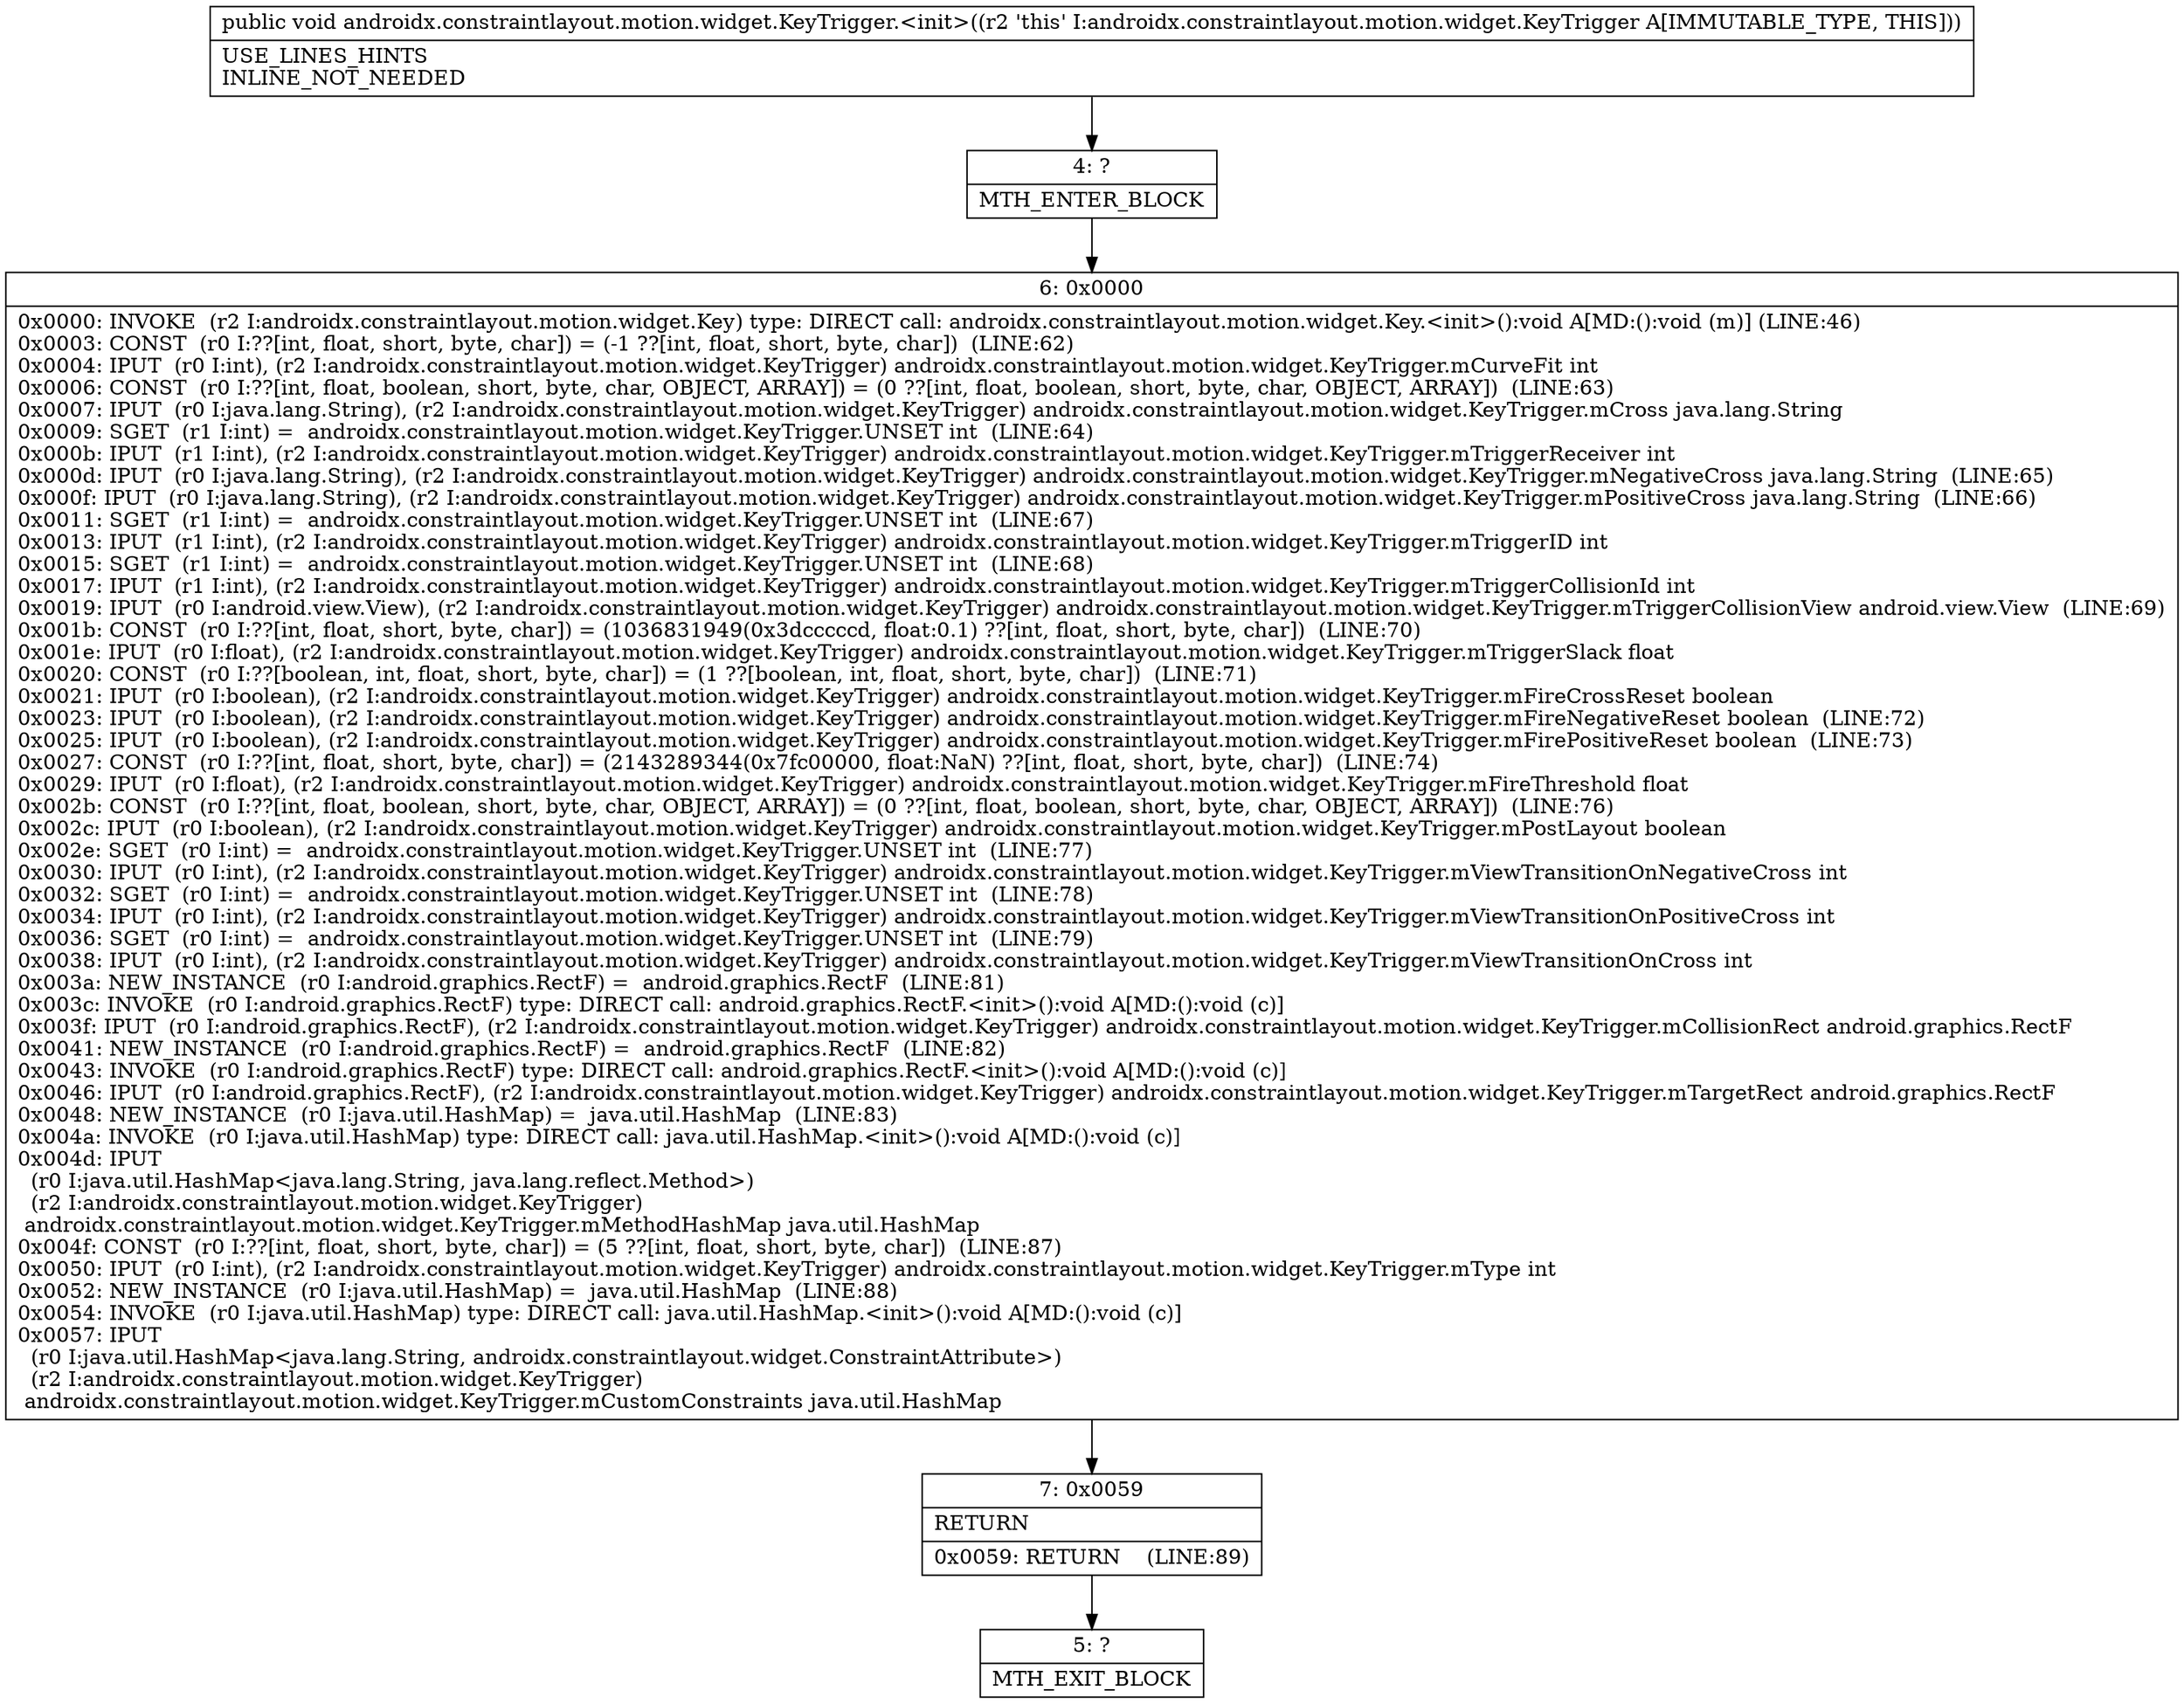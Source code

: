 digraph "CFG forandroidx.constraintlayout.motion.widget.KeyTrigger.\<init\>()V" {
Node_4 [shape=record,label="{4\:\ ?|MTH_ENTER_BLOCK\l}"];
Node_6 [shape=record,label="{6\:\ 0x0000|0x0000: INVOKE  (r2 I:androidx.constraintlayout.motion.widget.Key) type: DIRECT call: androidx.constraintlayout.motion.widget.Key.\<init\>():void A[MD:():void (m)] (LINE:46)\l0x0003: CONST  (r0 I:??[int, float, short, byte, char]) = (\-1 ??[int, float, short, byte, char])  (LINE:62)\l0x0004: IPUT  (r0 I:int), (r2 I:androidx.constraintlayout.motion.widget.KeyTrigger) androidx.constraintlayout.motion.widget.KeyTrigger.mCurveFit int \l0x0006: CONST  (r0 I:??[int, float, boolean, short, byte, char, OBJECT, ARRAY]) = (0 ??[int, float, boolean, short, byte, char, OBJECT, ARRAY])  (LINE:63)\l0x0007: IPUT  (r0 I:java.lang.String), (r2 I:androidx.constraintlayout.motion.widget.KeyTrigger) androidx.constraintlayout.motion.widget.KeyTrigger.mCross java.lang.String \l0x0009: SGET  (r1 I:int) =  androidx.constraintlayout.motion.widget.KeyTrigger.UNSET int  (LINE:64)\l0x000b: IPUT  (r1 I:int), (r2 I:androidx.constraintlayout.motion.widget.KeyTrigger) androidx.constraintlayout.motion.widget.KeyTrigger.mTriggerReceiver int \l0x000d: IPUT  (r0 I:java.lang.String), (r2 I:androidx.constraintlayout.motion.widget.KeyTrigger) androidx.constraintlayout.motion.widget.KeyTrigger.mNegativeCross java.lang.String  (LINE:65)\l0x000f: IPUT  (r0 I:java.lang.String), (r2 I:androidx.constraintlayout.motion.widget.KeyTrigger) androidx.constraintlayout.motion.widget.KeyTrigger.mPositiveCross java.lang.String  (LINE:66)\l0x0011: SGET  (r1 I:int) =  androidx.constraintlayout.motion.widget.KeyTrigger.UNSET int  (LINE:67)\l0x0013: IPUT  (r1 I:int), (r2 I:androidx.constraintlayout.motion.widget.KeyTrigger) androidx.constraintlayout.motion.widget.KeyTrigger.mTriggerID int \l0x0015: SGET  (r1 I:int) =  androidx.constraintlayout.motion.widget.KeyTrigger.UNSET int  (LINE:68)\l0x0017: IPUT  (r1 I:int), (r2 I:androidx.constraintlayout.motion.widget.KeyTrigger) androidx.constraintlayout.motion.widget.KeyTrigger.mTriggerCollisionId int \l0x0019: IPUT  (r0 I:android.view.View), (r2 I:androidx.constraintlayout.motion.widget.KeyTrigger) androidx.constraintlayout.motion.widget.KeyTrigger.mTriggerCollisionView android.view.View  (LINE:69)\l0x001b: CONST  (r0 I:??[int, float, short, byte, char]) = (1036831949(0x3dcccccd, float:0.1) ??[int, float, short, byte, char])  (LINE:70)\l0x001e: IPUT  (r0 I:float), (r2 I:androidx.constraintlayout.motion.widget.KeyTrigger) androidx.constraintlayout.motion.widget.KeyTrigger.mTriggerSlack float \l0x0020: CONST  (r0 I:??[boolean, int, float, short, byte, char]) = (1 ??[boolean, int, float, short, byte, char])  (LINE:71)\l0x0021: IPUT  (r0 I:boolean), (r2 I:androidx.constraintlayout.motion.widget.KeyTrigger) androidx.constraintlayout.motion.widget.KeyTrigger.mFireCrossReset boolean \l0x0023: IPUT  (r0 I:boolean), (r2 I:androidx.constraintlayout.motion.widget.KeyTrigger) androidx.constraintlayout.motion.widget.KeyTrigger.mFireNegativeReset boolean  (LINE:72)\l0x0025: IPUT  (r0 I:boolean), (r2 I:androidx.constraintlayout.motion.widget.KeyTrigger) androidx.constraintlayout.motion.widget.KeyTrigger.mFirePositiveReset boolean  (LINE:73)\l0x0027: CONST  (r0 I:??[int, float, short, byte, char]) = (2143289344(0x7fc00000, float:NaN) ??[int, float, short, byte, char])  (LINE:74)\l0x0029: IPUT  (r0 I:float), (r2 I:androidx.constraintlayout.motion.widget.KeyTrigger) androidx.constraintlayout.motion.widget.KeyTrigger.mFireThreshold float \l0x002b: CONST  (r0 I:??[int, float, boolean, short, byte, char, OBJECT, ARRAY]) = (0 ??[int, float, boolean, short, byte, char, OBJECT, ARRAY])  (LINE:76)\l0x002c: IPUT  (r0 I:boolean), (r2 I:androidx.constraintlayout.motion.widget.KeyTrigger) androidx.constraintlayout.motion.widget.KeyTrigger.mPostLayout boolean \l0x002e: SGET  (r0 I:int) =  androidx.constraintlayout.motion.widget.KeyTrigger.UNSET int  (LINE:77)\l0x0030: IPUT  (r0 I:int), (r2 I:androidx.constraintlayout.motion.widget.KeyTrigger) androidx.constraintlayout.motion.widget.KeyTrigger.mViewTransitionOnNegativeCross int \l0x0032: SGET  (r0 I:int) =  androidx.constraintlayout.motion.widget.KeyTrigger.UNSET int  (LINE:78)\l0x0034: IPUT  (r0 I:int), (r2 I:androidx.constraintlayout.motion.widget.KeyTrigger) androidx.constraintlayout.motion.widget.KeyTrigger.mViewTransitionOnPositiveCross int \l0x0036: SGET  (r0 I:int) =  androidx.constraintlayout.motion.widget.KeyTrigger.UNSET int  (LINE:79)\l0x0038: IPUT  (r0 I:int), (r2 I:androidx.constraintlayout.motion.widget.KeyTrigger) androidx.constraintlayout.motion.widget.KeyTrigger.mViewTransitionOnCross int \l0x003a: NEW_INSTANCE  (r0 I:android.graphics.RectF) =  android.graphics.RectF  (LINE:81)\l0x003c: INVOKE  (r0 I:android.graphics.RectF) type: DIRECT call: android.graphics.RectF.\<init\>():void A[MD:():void (c)]\l0x003f: IPUT  (r0 I:android.graphics.RectF), (r2 I:androidx.constraintlayout.motion.widget.KeyTrigger) androidx.constraintlayout.motion.widget.KeyTrigger.mCollisionRect android.graphics.RectF \l0x0041: NEW_INSTANCE  (r0 I:android.graphics.RectF) =  android.graphics.RectF  (LINE:82)\l0x0043: INVOKE  (r0 I:android.graphics.RectF) type: DIRECT call: android.graphics.RectF.\<init\>():void A[MD:():void (c)]\l0x0046: IPUT  (r0 I:android.graphics.RectF), (r2 I:androidx.constraintlayout.motion.widget.KeyTrigger) androidx.constraintlayout.motion.widget.KeyTrigger.mTargetRect android.graphics.RectF \l0x0048: NEW_INSTANCE  (r0 I:java.util.HashMap) =  java.util.HashMap  (LINE:83)\l0x004a: INVOKE  (r0 I:java.util.HashMap) type: DIRECT call: java.util.HashMap.\<init\>():void A[MD:():void (c)]\l0x004d: IPUT  \l  (r0 I:java.util.HashMap\<java.lang.String, java.lang.reflect.Method\>)\l  (r2 I:androidx.constraintlayout.motion.widget.KeyTrigger)\l androidx.constraintlayout.motion.widget.KeyTrigger.mMethodHashMap java.util.HashMap \l0x004f: CONST  (r0 I:??[int, float, short, byte, char]) = (5 ??[int, float, short, byte, char])  (LINE:87)\l0x0050: IPUT  (r0 I:int), (r2 I:androidx.constraintlayout.motion.widget.KeyTrigger) androidx.constraintlayout.motion.widget.KeyTrigger.mType int \l0x0052: NEW_INSTANCE  (r0 I:java.util.HashMap) =  java.util.HashMap  (LINE:88)\l0x0054: INVOKE  (r0 I:java.util.HashMap) type: DIRECT call: java.util.HashMap.\<init\>():void A[MD:():void (c)]\l0x0057: IPUT  \l  (r0 I:java.util.HashMap\<java.lang.String, androidx.constraintlayout.widget.ConstraintAttribute\>)\l  (r2 I:androidx.constraintlayout.motion.widget.KeyTrigger)\l androidx.constraintlayout.motion.widget.KeyTrigger.mCustomConstraints java.util.HashMap \l}"];
Node_7 [shape=record,label="{7\:\ 0x0059|RETURN\l|0x0059: RETURN    (LINE:89)\l}"];
Node_5 [shape=record,label="{5\:\ ?|MTH_EXIT_BLOCK\l}"];
MethodNode[shape=record,label="{public void androidx.constraintlayout.motion.widget.KeyTrigger.\<init\>((r2 'this' I:androidx.constraintlayout.motion.widget.KeyTrigger A[IMMUTABLE_TYPE, THIS]))  | USE_LINES_HINTS\lINLINE_NOT_NEEDED\l}"];
MethodNode -> Node_4;Node_4 -> Node_6;
Node_6 -> Node_7;
Node_7 -> Node_5;
}

